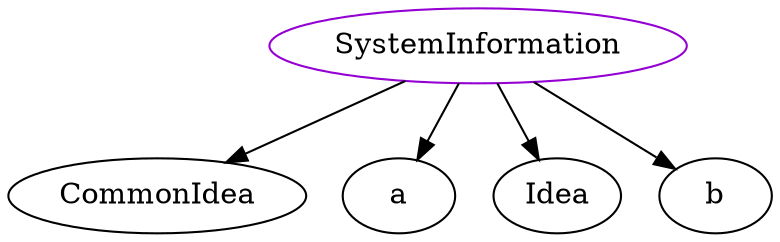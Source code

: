 digraph systeminformation{
SystemInformation	[shape=oval, color=darkviolet, label="SystemInformation"];
SystemInformation -> CommonIdea;
SystemInformation -> a;
SystemInformation -> Idea;
SystemInformation -> b;
}
